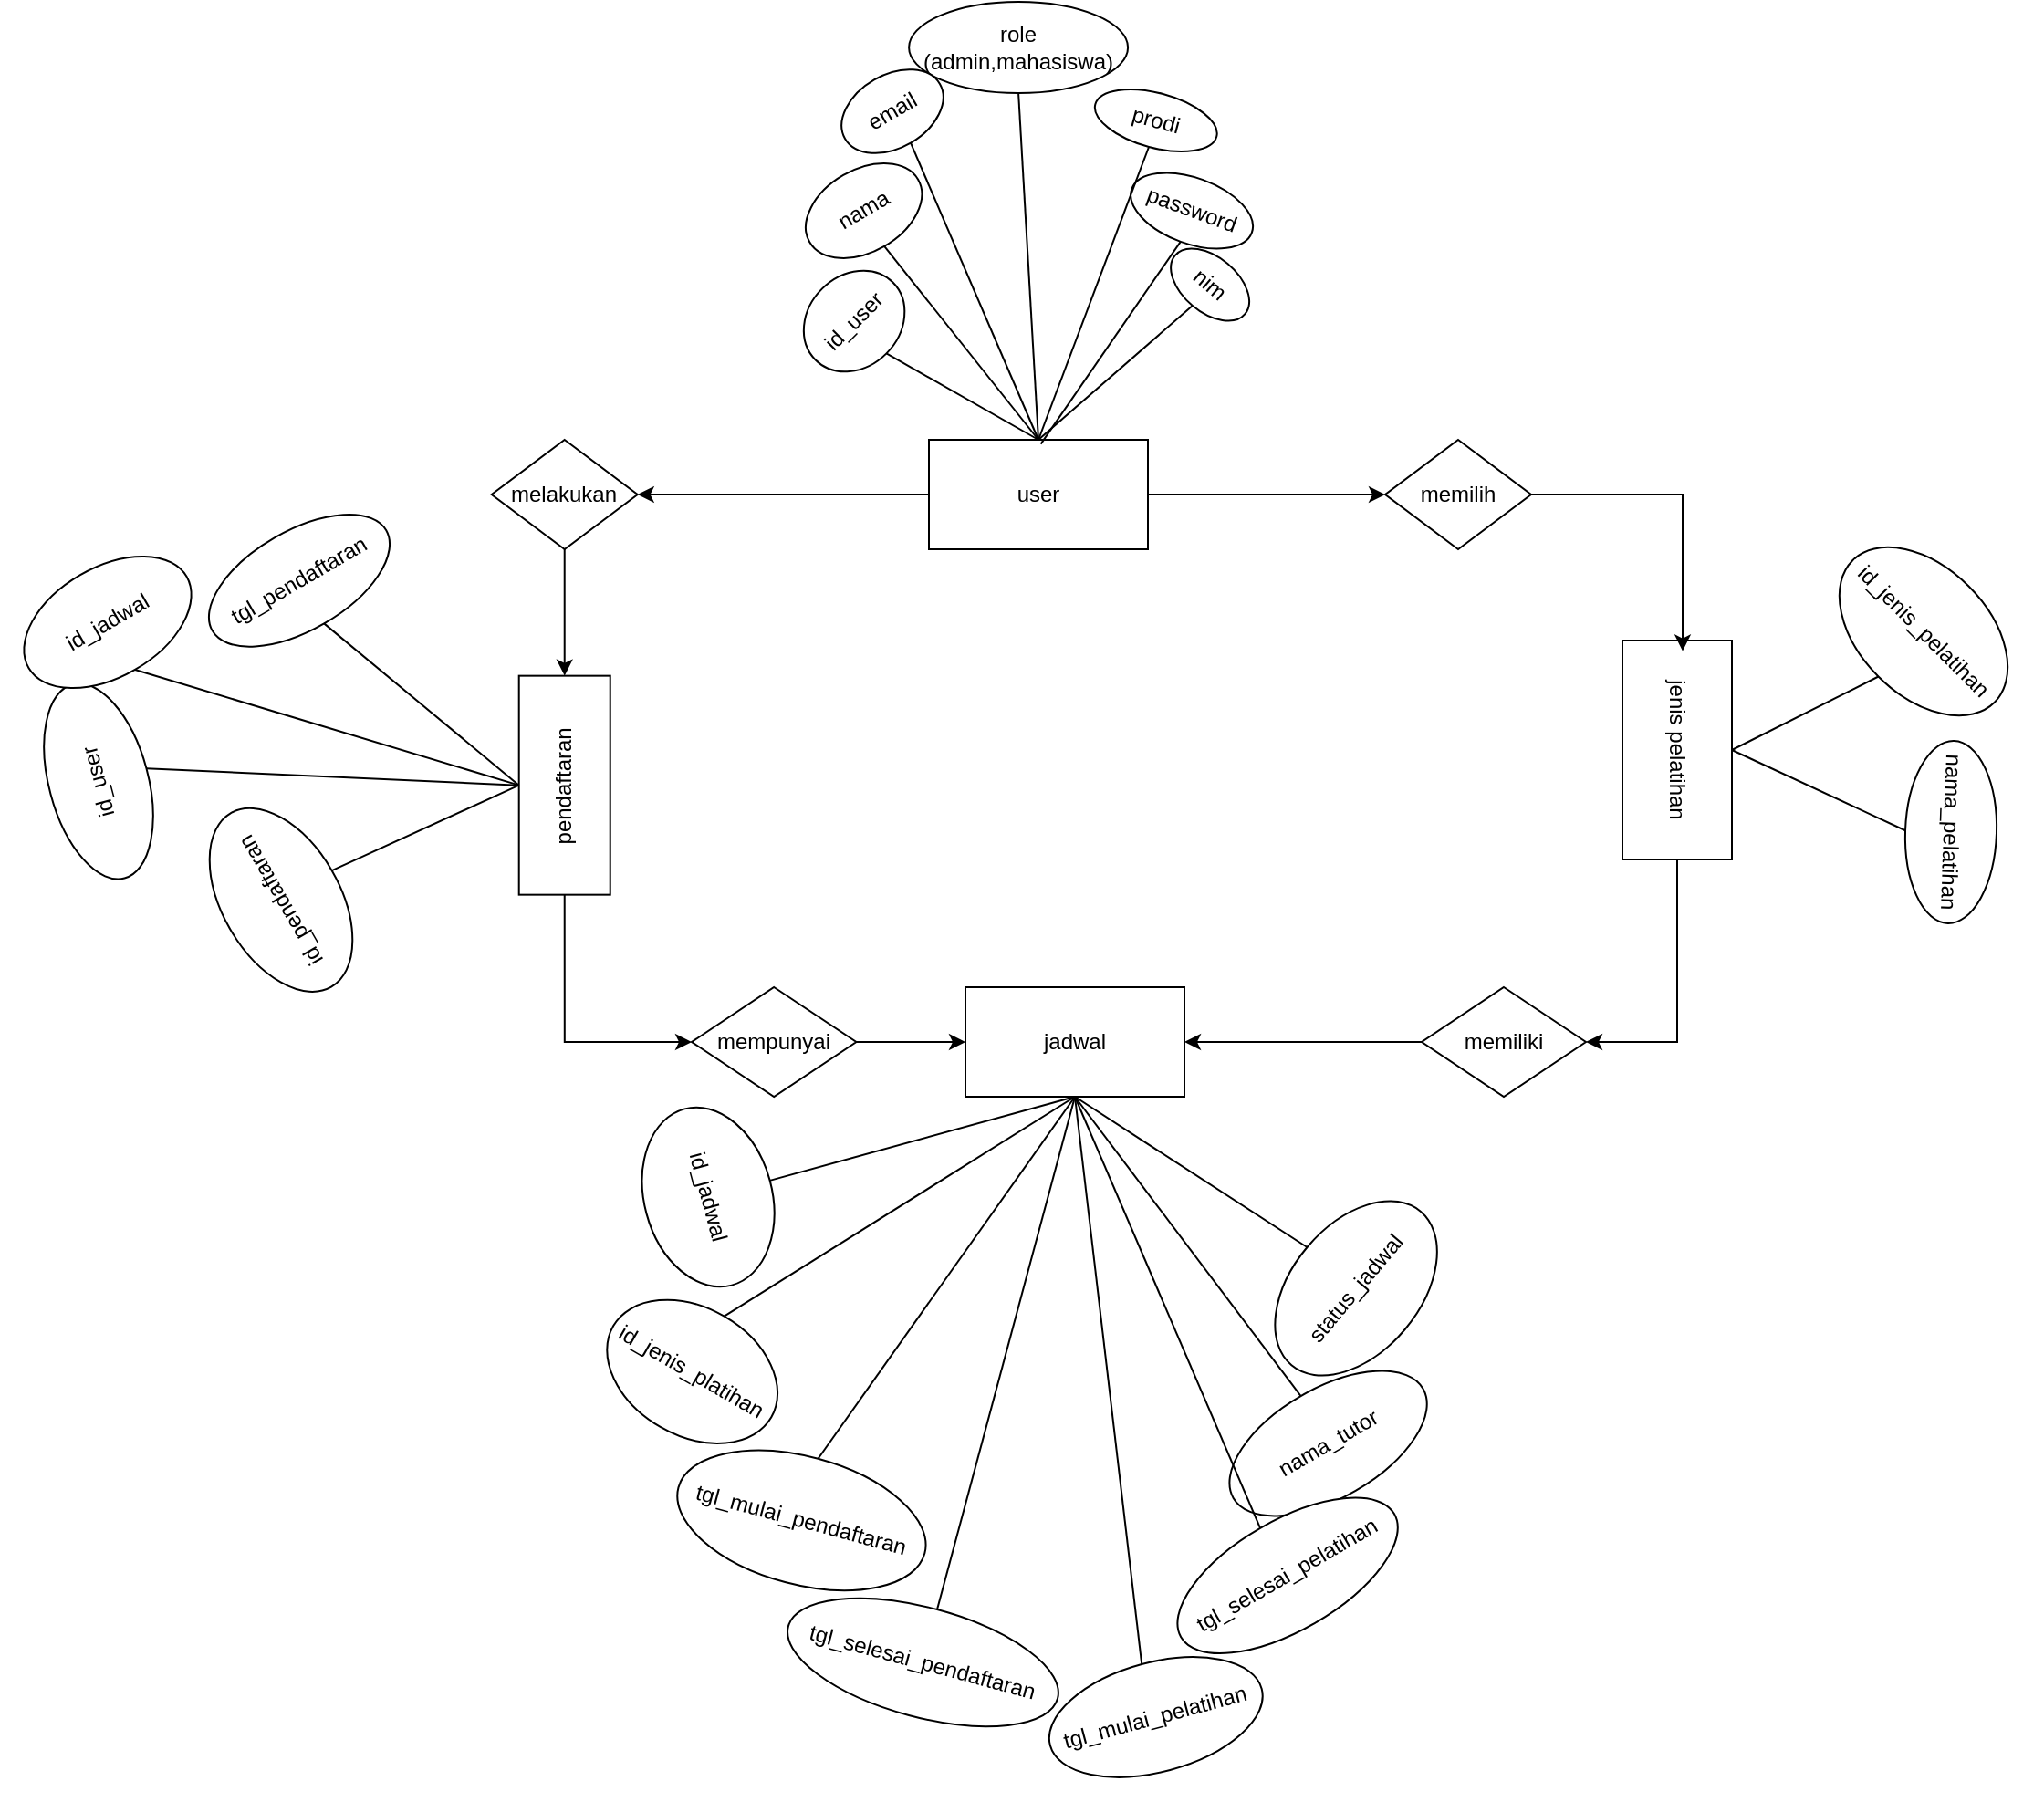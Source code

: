 <mxfile version="24.2.5" type="device">
  <diagram name="Page-1" id="S5ncSTBHXPkKnI50rjWG">
    <mxGraphModel dx="3306" dy="2986" grid="1" gridSize="10" guides="1" tooltips="1" connect="1" arrows="1" fold="1" page="1" pageScale="1" pageWidth="1100" pageHeight="1700" math="0" shadow="0">
      <root>
        <mxCell id="0" />
        <mxCell id="1" parent="0" />
        <mxCell id="I7_kFgKaky_SDCLrvGAK-75" style="edgeStyle=orthogonalEdgeStyle;rounded=0;orthogonalLoop=1;jettySize=auto;html=1;entryX=0;entryY=0.5;entryDx=0;entryDy=0;exitX=0;exitY=0.5;exitDx=0;exitDy=0;labelBackgroundColor=none;fontColor=default;" parent="1" source="I7_kFgKaky_SDCLrvGAK-5" target="I7_kFgKaky_SDCLrvGAK-60" edge="1">
          <mxGeometry relative="1" as="geometry" />
        </mxCell>
        <mxCell id="I7_kFgKaky_SDCLrvGAK-5" value="pendaftaran" style="rounded=0;whiteSpace=wrap;html=1;rotation=-90;labelBackgroundColor=none;" parent="1" vertex="1">
          <mxGeometry x="-129.64" y="374.33" width="120" height="50" as="geometry" />
        </mxCell>
        <mxCell id="I7_kFgKaky_SDCLrvGAK-6" value="jadwal" style="rounded=0;whiteSpace=wrap;html=1;labelBackgroundColor=none;" parent="1" vertex="1">
          <mxGeometry x="150" y="510" width="120" height="60" as="geometry" />
        </mxCell>
        <mxCell id="I7_kFgKaky_SDCLrvGAK-72" style="edgeStyle=orthogonalEdgeStyle;rounded=0;orthogonalLoop=1;jettySize=auto;html=1;entryX=1;entryY=0.5;entryDx=0;entryDy=0;exitX=1;exitY=0.5;exitDx=0;exitDy=0;labelBackgroundColor=none;fontColor=default;" parent="1" source="I7_kFgKaky_SDCLrvGAK-7" target="I7_kFgKaky_SDCLrvGAK-61" edge="1">
          <mxGeometry relative="1" as="geometry" />
        </mxCell>
        <mxCell id="I7_kFgKaky_SDCLrvGAK-7" value="jenis pelatihan" style="rounded=0;whiteSpace=wrap;html=1;rotation=90;labelBackgroundColor=none;" parent="1" vertex="1">
          <mxGeometry x="480" y="350" width="120" height="60" as="geometry" />
        </mxCell>
        <mxCell id="I7_kFgKaky_SDCLrvGAK-65" style="edgeStyle=orthogonalEdgeStyle;rounded=0;orthogonalLoop=1;jettySize=auto;html=1;entryX=1;entryY=0.5;entryDx=0;entryDy=0;labelBackgroundColor=none;fontColor=default;" parent="1" source="I7_kFgKaky_SDCLrvGAK-8" target="I7_kFgKaky_SDCLrvGAK-62" edge="1">
          <mxGeometry relative="1" as="geometry" />
        </mxCell>
        <mxCell id="I7_kFgKaky_SDCLrvGAK-68" style="edgeStyle=orthogonalEdgeStyle;rounded=0;orthogonalLoop=1;jettySize=auto;html=1;entryX=0;entryY=0.5;entryDx=0;entryDy=0;labelBackgroundColor=none;fontColor=default;" parent="1" source="I7_kFgKaky_SDCLrvGAK-8" target="I7_kFgKaky_SDCLrvGAK-67" edge="1">
          <mxGeometry relative="1" as="geometry" />
        </mxCell>
        <mxCell id="I7_kFgKaky_SDCLrvGAK-8" value="user" style="rounded=0;whiteSpace=wrap;html=1;labelBackgroundColor=none;" parent="1" vertex="1">
          <mxGeometry x="130" y="210" width="120" height="60" as="geometry" />
        </mxCell>
        <mxCell id="I7_kFgKaky_SDCLrvGAK-9" value="role (admin,mahasiswa)" style="ellipse;whiteSpace=wrap;html=1;rotation=0;labelBackgroundColor=none;" parent="1" vertex="1">
          <mxGeometry x="119.05" y="-30" width="120" height="50" as="geometry" />
        </mxCell>
        <mxCell id="I7_kFgKaky_SDCLrvGAK-10" value="password" style="ellipse;whiteSpace=wrap;html=1;rotation=20;labelBackgroundColor=none;" parent="1" vertex="1">
          <mxGeometry x="239.05" y="66.46" width="70" height="36.04" as="geometry" />
        </mxCell>
        <mxCell id="I7_kFgKaky_SDCLrvGAK-11" value="prodi" style="ellipse;whiteSpace=wrap;html=1;rotation=15;labelBackgroundColor=none;" parent="1" vertex="1">
          <mxGeometry x="220" y="20" width="68.79" height="30" as="geometry" />
        </mxCell>
        <mxCell id="I7_kFgKaky_SDCLrvGAK-12" value="nim" style="ellipse;whiteSpace=wrap;html=1;rotation=40;labelBackgroundColor=none;" parent="1" vertex="1">
          <mxGeometry x="259.05" y="110" width="50" height="30" as="geometry" />
        </mxCell>
        <mxCell id="I7_kFgKaky_SDCLrvGAK-13" value="email" style="ellipse;whiteSpace=wrap;html=1;rotation=-30;labelBackgroundColor=none;" parent="1" vertex="1">
          <mxGeometry x="80" y="10" width="60" height="40" as="geometry" />
        </mxCell>
        <mxCell id="I7_kFgKaky_SDCLrvGAK-14" value="nama" style="ellipse;whiteSpace=wrap;html=1;rotation=-30;labelBackgroundColor=none;" parent="1" vertex="1">
          <mxGeometry x="60" y="61.98" width="68.66" height="45" as="geometry" />
        </mxCell>
        <mxCell id="I7_kFgKaky_SDCLrvGAK-15" value="id_user" style="ellipse;whiteSpace=wrap;html=1;rotation=-45;labelBackgroundColor=none;" parent="1" vertex="1">
          <mxGeometry x="59.05" y="120" width="60" height="50" as="geometry" />
        </mxCell>
        <mxCell id="I7_kFgKaky_SDCLrvGAK-19" value="" style="endArrow=none;html=1;rounded=0;exitX=0.5;exitY=0;exitDx=0;exitDy=0;entryX=0.5;entryY=1;entryDx=0;entryDy=0;labelBackgroundColor=none;fontColor=default;" parent="1" source="I7_kFgKaky_SDCLrvGAK-8" target="I7_kFgKaky_SDCLrvGAK-14" edge="1">
          <mxGeometry width="50" height="50" relative="1" as="geometry">
            <mxPoint x="180" y="190" as="sourcePoint" />
            <mxPoint x="230" y="140" as="targetPoint" />
          </mxGeometry>
        </mxCell>
        <mxCell id="I7_kFgKaky_SDCLrvGAK-20" value="" style="endArrow=none;html=1;rounded=0;exitX=0.5;exitY=0;exitDx=0;exitDy=0;entryX=0.5;entryY=1;entryDx=0;entryDy=0;labelBackgroundColor=none;fontColor=default;" parent="1" source="I7_kFgKaky_SDCLrvGAK-8" target="I7_kFgKaky_SDCLrvGAK-9" edge="1">
          <mxGeometry width="50" height="50" relative="1" as="geometry">
            <mxPoint x="180" y="190" as="sourcePoint" />
            <mxPoint x="230" y="140" as="targetPoint" />
          </mxGeometry>
        </mxCell>
        <mxCell id="I7_kFgKaky_SDCLrvGAK-21" value="" style="endArrow=none;html=1;rounded=0;exitX=0.5;exitY=0;exitDx=0;exitDy=0;entryX=0.5;entryY=1;entryDx=0;entryDy=0;labelBackgroundColor=none;fontColor=default;" parent="1" source="I7_kFgKaky_SDCLrvGAK-8" target="I7_kFgKaky_SDCLrvGAK-13" edge="1">
          <mxGeometry width="50" height="50" relative="1" as="geometry">
            <mxPoint x="180" y="190" as="sourcePoint" />
            <mxPoint x="230" y="140" as="targetPoint" />
          </mxGeometry>
        </mxCell>
        <mxCell id="I7_kFgKaky_SDCLrvGAK-22" value="" style="endArrow=none;html=1;rounded=0;exitX=0.5;exitY=0;exitDx=0;exitDy=0;entryX=0.5;entryY=1;entryDx=0;entryDy=0;labelBackgroundColor=none;fontColor=default;" parent="1" source="I7_kFgKaky_SDCLrvGAK-8" target="I7_kFgKaky_SDCLrvGAK-11" edge="1">
          <mxGeometry width="50" height="50" relative="1" as="geometry">
            <mxPoint x="180" y="190" as="sourcePoint" />
            <mxPoint x="230" y="140" as="targetPoint" />
          </mxGeometry>
        </mxCell>
        <mxCell id="I7_kFgKaky_SDCLrvGAK-23" value="" style="endArrow=none;html=1;rounded=0;exitX=0.511;exitY=0.038;exitDx=0;exitDy=0;exitPerimeter=0;entryX=0.5;entryY=1;entryDx=0;entryDy=0;labelBackgroundColor=none;fontColor=default;" parent="1" source="I7_kFgKaky_SDCLrvGAK-8" target="I7_kFgKaky_SDCLrvGAK-10" edge="1">
          <mxGeometry width="50" height="50" relative="1" as="geometry">
            <mxPoint x="180" y="190" as="sourcePoint" />
            <mxPoint x="230" y="140" as="targetPoint" />
          </mxGeometry>
        </mxCell>
        <mxCell id="I7_kFgKaky_SDCLrvGAK-24" value="" style="endArrow=none;html=1;rounded=0;exitX=0.5;exitY=0;exitDx=0;exitDy=0;entryX=0.5;entryY=1;entryDx=0;entryDy=0;labelBackgroundColor=none;fontColor=default;" parent="1" source="I7_kFgKaky_SDCLrvGAK-8" target="I7_kFgKaky_SDCLrvGAK-12" edge="1">
          <mxGeometry width="50" height="50" relative="1" as="geometry">
            <mxPoint x="180" y="190" as="sourcePoint" />
            <mxPoint x="230" y="140" as="targetPoint" />
          </mxGeometry>
        </mxCell>
        <mxCell id="I7_kFgKaky_SDCLrvGAK-25" value="" style="endArrow=none;html=1;rounded=0;exitX=0.5;exitY=0;exitDx=0;exitDy=0;entryX=0.5;entryY=1;entryDx=0;entryDy=0;labelBackgroundColor=none;fontColor=default;" parent="1" source="I7_kFgKaky_SDCLrvGAK-8" target="I7_kFgKaky_SDCLrvGAK-15" edge="1">
          <mxGeometry width="50" height="50" relative="1" as="geometry">
            <mxPoint x="180" y="190" as="sourcePoint" />
            <mxPoint x="230" y="140" as="targetPoint" />
          </mxGeometry>
        </mxCell>
        <mxCell id="I7_kFgKaky_SDCLrvGAK-26" value="nama_pelatihan" style="ellipse;whiteSpace=wrap;html=1;rotation=92;labelBackgroundColor=none;" parent="1" vertex="1">
          <mxGeometry x="640" y="400" width="100" height="50" as="geometry" />
        </mxCell>
        <mxCell id="I7_kFgKaky_SDCLrvGAK-27" value="id_jenis_pelatihan" style="ellipse;whiteSpace=wrap;html=1;rotation=45;labelBackgroundColor=none;" parent="1" vertex="1">
          <mxGeometry x="620" y="280" width="110" height="70" as="geometry" />
        </mxCell>
        <mxCell id="I7_kFgKaky_SDCLrvGAK-29" value="" style="endArrow=none;html=1;rounded=0;exitX=0.5;exitY=0;exitDx=0;exitDy=0;entryX=0.5;entryY=1;entryDx=0;entryDy=0;labelBackgroundColor=none;fontColor=default;" parent="1" source="I7_kFgKaky_SDCLrvGAK-7" target="I7_kFgKaky_SDCLrvGAK-26" edge="1">
          <mxGeometry width="50" height="50" relative="1" as="geometry">
            <mxPoint x="670" y="90" as="sourcePoint" />
            <mxPoint x="720" y="40" as="targetPoint" />
          </mxGeometry>
        </mxCell>
        <mxCell id="I7_kFgKaky_SDCLrvGAK-30" value="" style="endArrow=none;html=1;rounded=0;exitX=0.5;exitY=0;exitDx=0;exitDy=0;entryX=0.5;entryY=1;entryDx=0;entryDy=0;labelBackgroundColor=none;fontColor=default;" parent="1" source="I7_kFgKaky_SDCLrvGAK-7" target="I7_kFgKaky_SDCLrvGAK-27" edge="1">
          <mxGeometry width="50" height="50" relative="1" as="geometry">
            <mxPoint x="670" y="90" as="sourcePoint" />
            <mxPoint x="720" y="40" as="targetPoint" />
          </mxGeometry>
        </mxCell>
        <mxCell id="I7_kFgKaky_SDCLrvGAK-31" value="status_jadwal" style="ellipse;whiteSpace=wrap;html=1;rotation=-50;labelBackgroundColor=none;" parent="1" vertex="1">
          <mxGeometry x="309.05" y="640" width="110" height="70" as="geometry" />
        </mxCell>
        <mxCell id="I7_kFgKaky_SDCLrvGAK-32" value="tgl_mulai_pelatihan" style="ellipse;whiteSpace=wrap;html=1;rotation=-15;labelBackgroundColor=none;" parent="1" vertex="1">
          <mxGeometry x="194.39" y="880" width="120" height="60" as="geometry" />
        </mxCell>
        <mxCell id="I7_kFgKaky_SDCLrvGAK-33" value="tgl_selesai_pendaftaran" style="ellipse;whiteSpace=wrap;html=1;rotation=15;labelBackgroundColor=none;" parent="1" vertex="1">
          <mxGeometry x="50.34" y="850" width="152.8" height="60" as="geometry" />
        </mxCell>
        <mxCell id="I7_kFgKaky_SDCLrvGAK-34" value="nama_tutor" style="ellipse;whiteSpace=wrap;html=1;rotation=-30;labelBackgroundColor=none;" parent="1" vertex="1">
          <mxGeometry x="288.79" y="730" width="120" height="60" as="geometry" />
        </mxCell>
        <mxCell id="I7_kFgKaky_SDCLrvGAK-35" value="tgl_selesai_pelatihan" style="ellipse;whiteSpace=wrap;html=1;rotation=-30;labelBackgroundColor=none;" parent="1" vertex="1">
          <mxGeometry x="259.05" y="802.41" width="135" height="60" as="geometry" />
        </mxCell>
        <mxCell id="I7_kFgKaky_SDCLrvGAK-36" value="tgl_mulai_pendaftaran" style="ellipse;whiteSpace=wrap;html=1;rotation=15;labelBackgroundColor=none;" parent="1" vertex="1">
          <mxGeometry x="-9.64" y="767.2" width="139.69" height="70" as="geometry" />
        </mxCell>
        <mxCell id="I7_kFgKaky_SDCLrvGAK-37" value="id_jenis_platihan" style="ellipse;whiteSpace=wrap;html=1;rotation=30;labelBackgroundColor=none;" parent="1" vertex="1">
          <mxGeometry x="-49.66" y="685.67" width="100" height="70" as="geometry" />
        </mxCell>
        <mxCell id="I7_kFgKaky_SDCLrvGAK-38" value="id_jadwal" style="ellipse;whiteSpace=wrap;html=1;rotation=75;labelBackgroundColor=none;" parent="1" vertex="1">
          <mxGeometry x="-40.95" y="590" width="100" height="70" as="geometry" />
        </mxCell>
        <mxCell id="I7_kFgKaky_SDCLrvGAK-39" value="" style="endArrow=none;html=1;rounded=0;exitX=0.5;exitY=0;exitDx=0;exitDy=0;entryX=0.5;entryY=1;entryDx=0;entryDy=0;labelBackgroundColor=none;fontColor=default;" parent="1" source="I7_kFgKaky_SDCLrvGAK-35" target="I7_kFgKaky_SDCLrvGAK-6" edge="1">
          <mxGeometry width="50" height="50" relative="1" as="geometry">
            <mxPoint x="240" y="710" as="sourcePoint" />
            <mxPoint x="290" y="660" as="targetPoint" />
          </mxGeometry>
        </mxCell>
        <mxCell id="I7_kFgKaky_SDCLrvGAK-40" value="" style="endArrow=none;html=1;rounded=0;exitX=0.5;exitY=0;exitDx=0;exitDy=0;entryX=0.5;entryY=1;entryDx=0;entryDy=0;labelBackgroundColor=none;fontColor=default;" parent="1" source="I7_kFgKaky_SDCLrvGAK-34" target="I7_kFgKaky_SDCLrvGAK-6" edge="1">
          <mxGeometry width="50" height="50" relative="1" as="geometry">
            <mxPoint x="240" y="710" as="sourcePoint" />
            <mxPoint x="290" y="660" as="targetPoint" />
          </mxGeometry>
        </mxCell>
        <mxCell id="I7_kFgKaky_SDCLrvGAK-41" value="" style="endArrow=none;html=1;rounded=0;exitX=0.5;exitY=0;exitDx=0;exitDy=0;entryX=0.5;entryY=1;entryDx=0;entryDy=0;labelBackgroundColor=none;fontColor=default;" parent="1" source="I7_kFgKaky_SDCLrvGAK-31" target="I7_kFgKaky_SDCLrvGAK-6" edge="1">
          <mxGeometry width="50" height="50" relative="1" as="geometry">
            <mxPoint x="240" y="710" as="sourcePoint" />
            <mxPoint x="290" y="660" as="targetPoint" />
          </mxGeometry>
        </mxCell>
        <mxCell id="I7_kFgKaky_SDCLrvGAK-42" value="" style="endArrow=none;html=1;rounded=0;exitX=0.5;exitY=0;exitDx=0;exitDy=0;entryX=0.5;entryY=1;entryDx=0;entryDy=0;labelBackgroundColor=none;fontColor=default;" parent="1" source="I7_kFgKaky_SDCLrvGAK-32" target="I7_kFgKaky_SDCLrvGAK-6" edge="1">
          <mxGeometry width="50" height="50" relative="1" as="geometry">
            <mxPoint x="240" y="710" as="sourcePoint" />
            <mxPoint x="290" y="660" as="targetPoint" />
          </mxGeometry>
        </mxCell>
        <mxCell id="I7_kFgKaky_SDCLrvGAK-43" value="" style="endArrow=none;html=1;rounded=0;exitX=0.5;exitY=0;exitDx=0;exitDy=0;entryX=0.5;entryY=1;entryDx=0;entryDy=0;labelBackgroundColor=none;fontColor=default;" parent="1" source="I7_kFgKaky_SDCLrvGAK-33" target="I7_kFgKaky_SDCLrvGAK-6" edge="1">
          <mxGeometry width="50" height="50" relative="1" as="geometry">
            <mxPoint x="240" y="710" as="sourcePoint" />
            <mxPoint x="290" y="660" as="targetPoint" />
          </mxGeometry>
        </mxCell>
        <mxCell id="I7_kFgKaky_SDCLrvGAK-44" value="" style="endArrow=none;html=1;rounded=0;exitX=0.5;exitY=0;exitDx=0;exitDy=0;entryX=0.5;entryY=1;entryDx=0;entryDy=0;labelBackgroundColor=none;fontColor=default;" parent="1" source="I7_kFgKaky_SDCLrvGAK-36" target="I7_kFgKaky_SDCLrvGAK-6" edge="1">
          <mxGeometry width="50" height="50" relative="1" as="geometry">
            <mxPoint x="240" y="710" as="sourcePoint" />
            <mxPoint x="290" y="660" as="targetPoint" />
          </mxGeometry>
        </mxCell>
        <mxCell id="I7_kFgKaky_SDCLrvGAK-45" value="" style="endArrow=none;html=1;rounded=0;exitX=0.5;exitY=0;exitDx=0;exitDy=0;entryX=0.5;entryY=1;entryDx=0;entryDy=0;labelBackgroundColor=none;fontColor=default;" parent="1" source="I7_kFgKaky_SDCLrvGAK-37" target="I7_kFgKaky_SDCLrvGAK-6" edge="1">
          <mxGeometry width="50" height="50" relative="1" as="geometry">
            <mxPoint x="240" y="710" as="sourcePoint" />
            <mxPoint x="290" y="660" as="targetPoint" />
          </mxGeometry>
        </mxCell>
        <mxCell id="I7_kFgKaky_SDCLrvGAK-46" value="" style="endArrow=none;html=1;rounded=0;exitX=0.5;exitY=0;exitDx=0;exitDy=0;entryX=0.5;entryY=1;entryDx=0;entryDy=0;labelBackgroundColor=none;fontColor=default;" parent="1" source="I7_kFgKaky_SDCLrvGAK-38" target="I7_kFgKaky_SDCLrvGAK-6" edge="1">
          <mxGeometry width="50" height="50" relative="1" as="geometry">
            <mxPoint x="240" y="710" as="sourcePoint" />
            <mxPoint x="290" y="660" as="targetPoint" />
          </mxGeometry>
        </mxCell>
        <mxCell id="I7_kFgKaky_SDCLrvGAK-47" value="id_user" style="ellipse;whiteSpace=wrap;html=1;rotation=-105;labelBackgroundColor=none;" parent="1" vertex="1">
          <mxGeometry x="-380" y="370.0" width="110" height="54.33" as="geometry" />
        </mxCell>
        <mxCell id="I7_kFgKaky_SDCLrvGAK-48" value="id_jadwal" style="ellipse;whiteSpace=wrap;html=1;rotation=-30;labelBackgroundColor=none;" parent="1" vertex="1">
          <mxGeometry x="-370" y="280" width="100" height="60" as="geometry" />
        </mxCell>
        <mxCell id="I7_kFgKaky_SDCLrvGAK-49" value="id_pendaftaran" style="ellipse;whiteSpace=wrap;html=1;rotation=-120;labelBackgroundColor=none;" parent="1" vertex="1">
          <mxGeometry x="-280" y="430" width="110" height="64.33" as="geometry" />
        </mxCell>
        <mxCell id="I7_kFgKaky_SDCLrvGAK-50" value="tgl_pendaftaran" style="ellipse;whiteSpace=wrap;html=1;rotation=-30;labelBackgroundColor=none;" parent="1" vertex="1">
          <mxGeometry x="-270.0" y="260" width="110" height="54.33" as="geometry" />
        </mxCell>
        <mxCell id="I7_kFgKaky_SDCLrvGAK-52" value="" style="endArrow=none;html=1;rounded=0;exitX=0.5;exitY=1;exitDx=0;exitDy=0;entryX=0.5;entryY=0;entryDx=0;entryDy=0;labelBackgroundColor=none;fontColor=default;" parent="1" source="I7_kFgKaky_SDCLrvGAK-50" target="I7_kFgKaky_SDCLrvGAK-5" edge="1">
          <mxGeometry width="50" height="50" relative="1" as="geometry">
            <mxPoint x="750" y="410" as="sourcePoint" />
            <mxPoint x="800" y="360" as="targetPoint" />
          </mxGeometry>
        </mxCell>
        <mxCell id="I7_kFgKaky_SDCLrvGAK-53" value="" style="endArrow=none;html=1;rounded=0;exitX=0.5;exitY=1;exitDx=0;exitDy=0;entryX=0.5;entryY=0;entryDx=0;entryDy=0;labelBackgroundColor=none;fontColor=default;" parent="1" source="I7_kFgKaky_SDCLrvGAK-48" target="I7_kFgKaky_SDCLrvGAK-5" edge="1">
          <mxGeometry width="50" height="50" relative="1" as="geometry">
            <mxPoint x="750" y="410" as="sourcePoint" />
            <mxPoint x="800" y="360" as="targetPoint" />
          </mxGeometry>
        </mxCell>
        <mxCell id="I7_kFgKaky_SDCLrvGAK-54" value="" style="endArrow=none;html=1;rounded=0;exitX=0.5;exitY=1;exitDx=0;exitDy=0;entryX=0.5;entryY=0;entryDx=0;entryDy=0;labelBackgroundColor=none;fontColor=default;" parent="1" source="I7_kFgKaky_SDCLrvGAK-47" target="I7_kFgKaky_SDCLrvGAK-5" edge="1">
          <mxGeometry width="50" height="50" relative="1" as="geometry">
            <mxPoint x="750" y="410" as="sourcePoint" />
            <mxPoint x="800" y="360" as="targetPoint" />
          </mxGeometry>
        </mxCell>
        <mxCell id="I7_kFgKaky_SDCLrvGAK-55" value="" style="endArrow=none;html=1;rounded=0;exitX=0.5;exitY=1;exitDx=0;exitDy=0;entryX=0.5;entryY=0;entryDx=0;entryDy=0;labelBackgroundColor=none;fontColor=default;" parent="1" source="I7_kFgKaky_SDCLrvGAK-49" target="I7_kFgKaky_SDCLrvGAK-5" edge="1">
          <mxGeometry width="50" height="50" relative="1" as="geometry">
            <mxPoint x="750" y="410" as="sourcePoint" />
            <mxPoint x="800" y="360" as="targetPoint" />
          </mxGeometry>
        </mxCell>
        <mxCell id="I7_kFgKaky_SDCLrvGAK-76" style="edgeStyle=orthogonalEdgeStyle;rounded=0;orthogonalLoop=1;jettySize=auto;html=1;entryX=0;entryY=0.5;entryDx=0;entryDy=0;labelBackgroundColor=none;fontColor=default;" parent="1" source="I7_kFgKaky_SDCLrvGAK-60" target="I7_kFgKaky_SDCLrvGAK-6" edge="1">
          <mxGeometry relative="1" as="geometry" />
        </mxCell>
        <mxCell id="I7_kFgKaky_SDCLrvGAK-60" value="mempunyai" style="rhombus;whiteSpace=wrap;html=1;labelBackgroundColor=none;" parent="1" vertex="1">
          <mxGeometry y="510" width="90.21" height="60" as="geometry" />
        </mxCell>
        <mxCell id="I7_kFgKaky_SDCLrvGAK-70" style="edgeStyle=orthogonalEdgeStyle;rounded=0;orthogonalLoop=1;jettySize=auto;html=1;entryX=1;entryY=0.5;entryDx=0;entryDy=0;labelBackgroundColor=none;fontColor=default;" parent="1" source="I7_kFgKaky_SDCLrvGAK-61" target="I7_kFgKaky_SDCLrvGAK-6" edge="1">
          <mxGeometry relative="1" as="geometry" />
        </mxCell>
        <mxCell id="I7_kFgKaky_SDCLrvGAK-61" value="memiliki" style="rhombus;whiteSpace=wrap;html=1;labelBackgroundColor=none;" parent="1" vertex="1">
          <mxGeometry x="400" y="510" width="90" height="60" as="geometry" />
        </mxCell>
        <mxCell id="I7_kFgKaky_SDCLrvGAK-66" style="edgeStyle=orthogonalEdgeStyle;rounded=0;orthogonalLoop=1;jettySize=auto;html=1;entryX=1;entryY=0.5;entryDx=0;entryDy=0;labelBackgroundColor=none;fontColor=default;" parent="1" source="I7_kFgKaky_SDCLrvGAK-62" target="I7_kFgKaky_SDCLrvGAK-5" edge="1">
          <mxGeometry relative="1" as="geometry" />
        </mxCell>
        <mxCell id="I7_kFgKaky_SDCLrvGAK-62" value="melakukan" style="rhombus;whiteSpace=wrap;html=1;labelBackgroundColor=none;" parent="1" vertex="1">
          <mxGeometry x="-109.64" y="210" width="80" height="60" as="geometry" />
        </mxCell>
        <mxCell id="I7_kFgKaky_SDCLrvGAK-67" value="memilih" style="rhombus;whiteSpace=wrap;html=1;labelBackgroundColor=none;" parent="1" vertex="1">
          <mxGeometry x="380" y="210" width="80" height="60" as="geometry" />
        </mxCell>
        <mxCell id="I7_kFgKaky_SDCLrvGAK-69" style="edgeStyle=orthogonalEdgeStyle;rounded=0;orthogonalLoop=1;jettySize=auto;html=1;entryX=0.048;entryY=0.45;entryDx=0;entryDy=0;entryPerimeter=0;labelBackgroundColor=none;fontColor=default;" parent="1" source="I7_kFgKaky_SDCLrvGAK-67" target="I7_kFgKaky_SDCLrvGAK-7" edge="1">
          <mxGeometry relative="1" as="geometry" />
        </mxCell>
      </root>
    </mxGraphModel>
  </diagram>
</mxfile>

